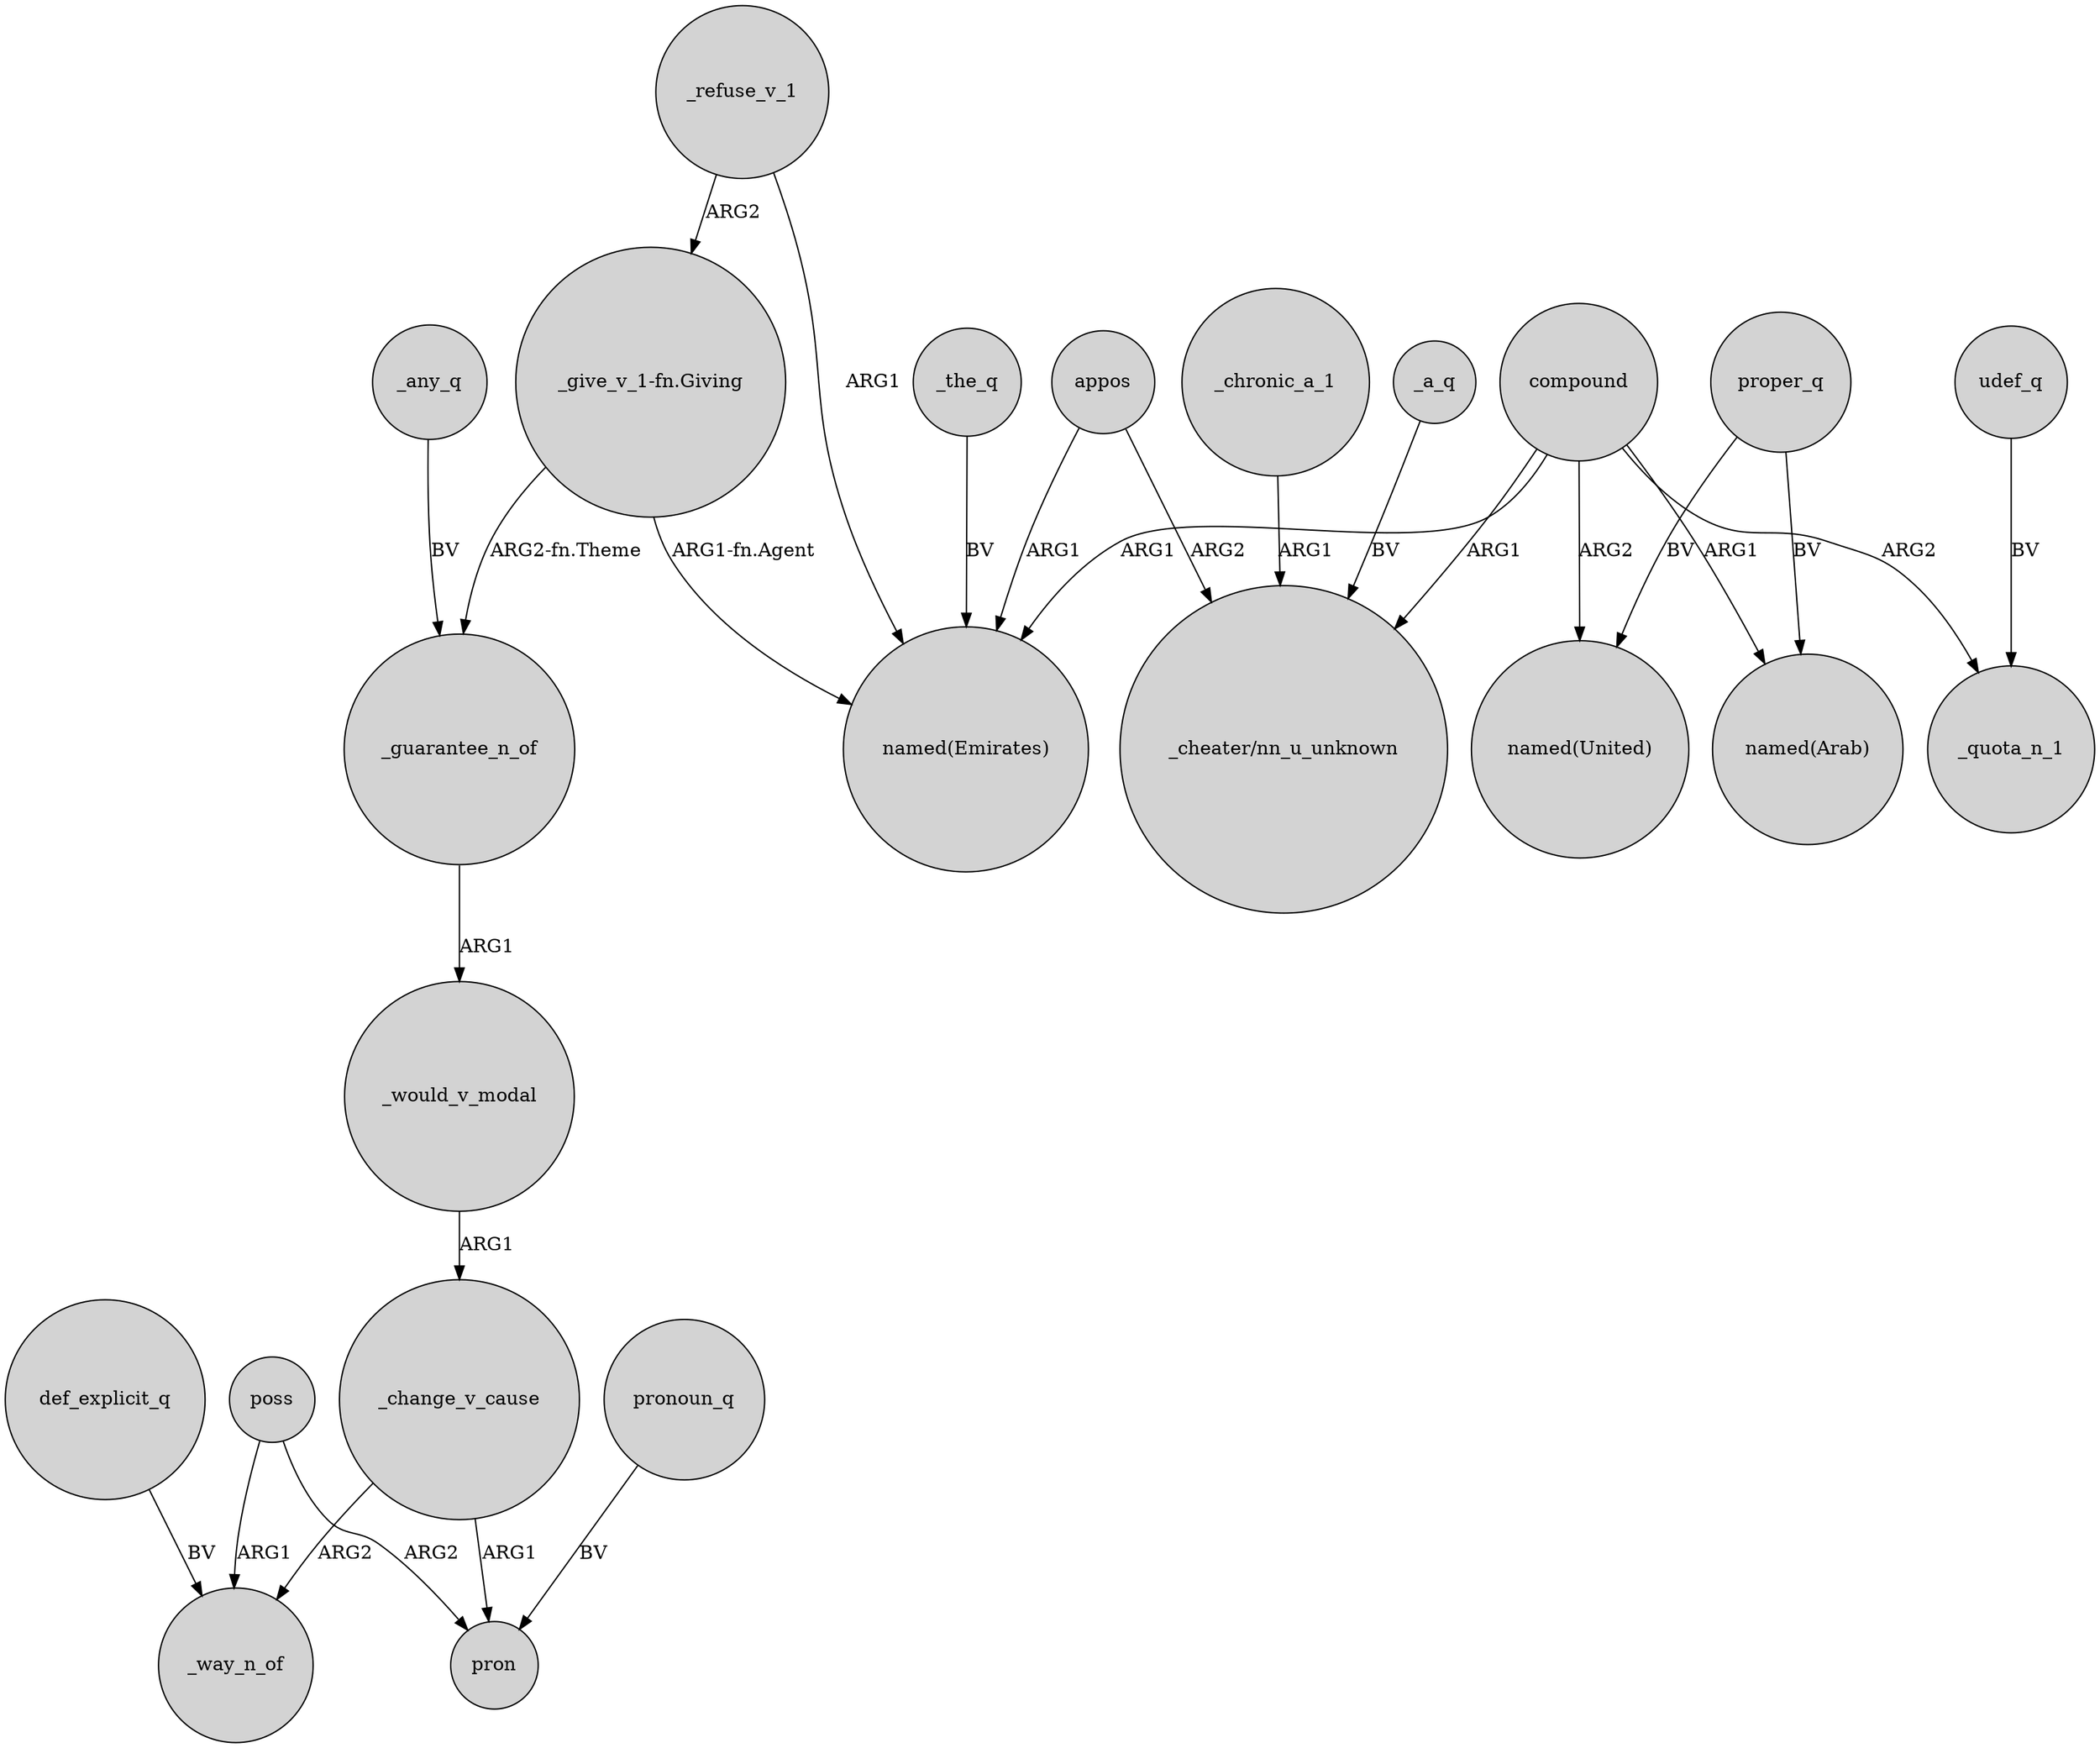 digraph {
	node [shape=circle style=filled]
	_would_v_modal -> _change_v_cause [label=ARG1]
	"_give_v_1-fn.Giving" -> "named(Emirates)" [label="ARG1-fn.Agent"]
	_a_q -> "_cheater/nn_u_unknown" [label=BV]
	_any_q -> _guarantee_n_of [label=BV]
	_refuse_v_1 -> "_give_v_1-fn.Giving" [label=ARG2]
	compound -> "_cheater/nn_u_unknown" [label=ARG1]
	poss -> pron [label=ARG2]
	appos -> "named(Emirates)" [label=ARG1]
	poss -> _way_n_of [label=ARG1]
	_chronic_a_1 -> "_cheater/nn_u_unknown" [label=ARG1]
	"_give_v_1-fn.Giving" -> _guarantee_n_of [label="ARG2-fn.Theme"]
	_guarantee_n_of -> _would_v_modal [label=ARG1]
	_change_v_cause -> _way_n_of [label=ARG2]
	appos -> "_cheater/nn_u_unknown" [label=ARG2]
	pronoun_q -> pron [label=BV]
	_the_q -> "named(Emirates)" [label=BV]
	def_explicit_q -> _way_n_of [label=BV]
	_refuse_v_1 -> "named(Emirates)" [label=ARG1]
	proper_q -> "named(United)" [label=BV]
	compound -> _quota_n_1 [label=ARG2]
	_change_v_cause -> pron [label=ARG1]
	compound -> "named(Emirates)" [label=ARG1]
	udef_q -> _quota_n_1 [label=BV]
	compound -> "named(United)" [label=ARG2]
	proper_q -> "named(Arab)" [label=BV]
	compound -> "named(Arab)" [label=ARG1]
}
